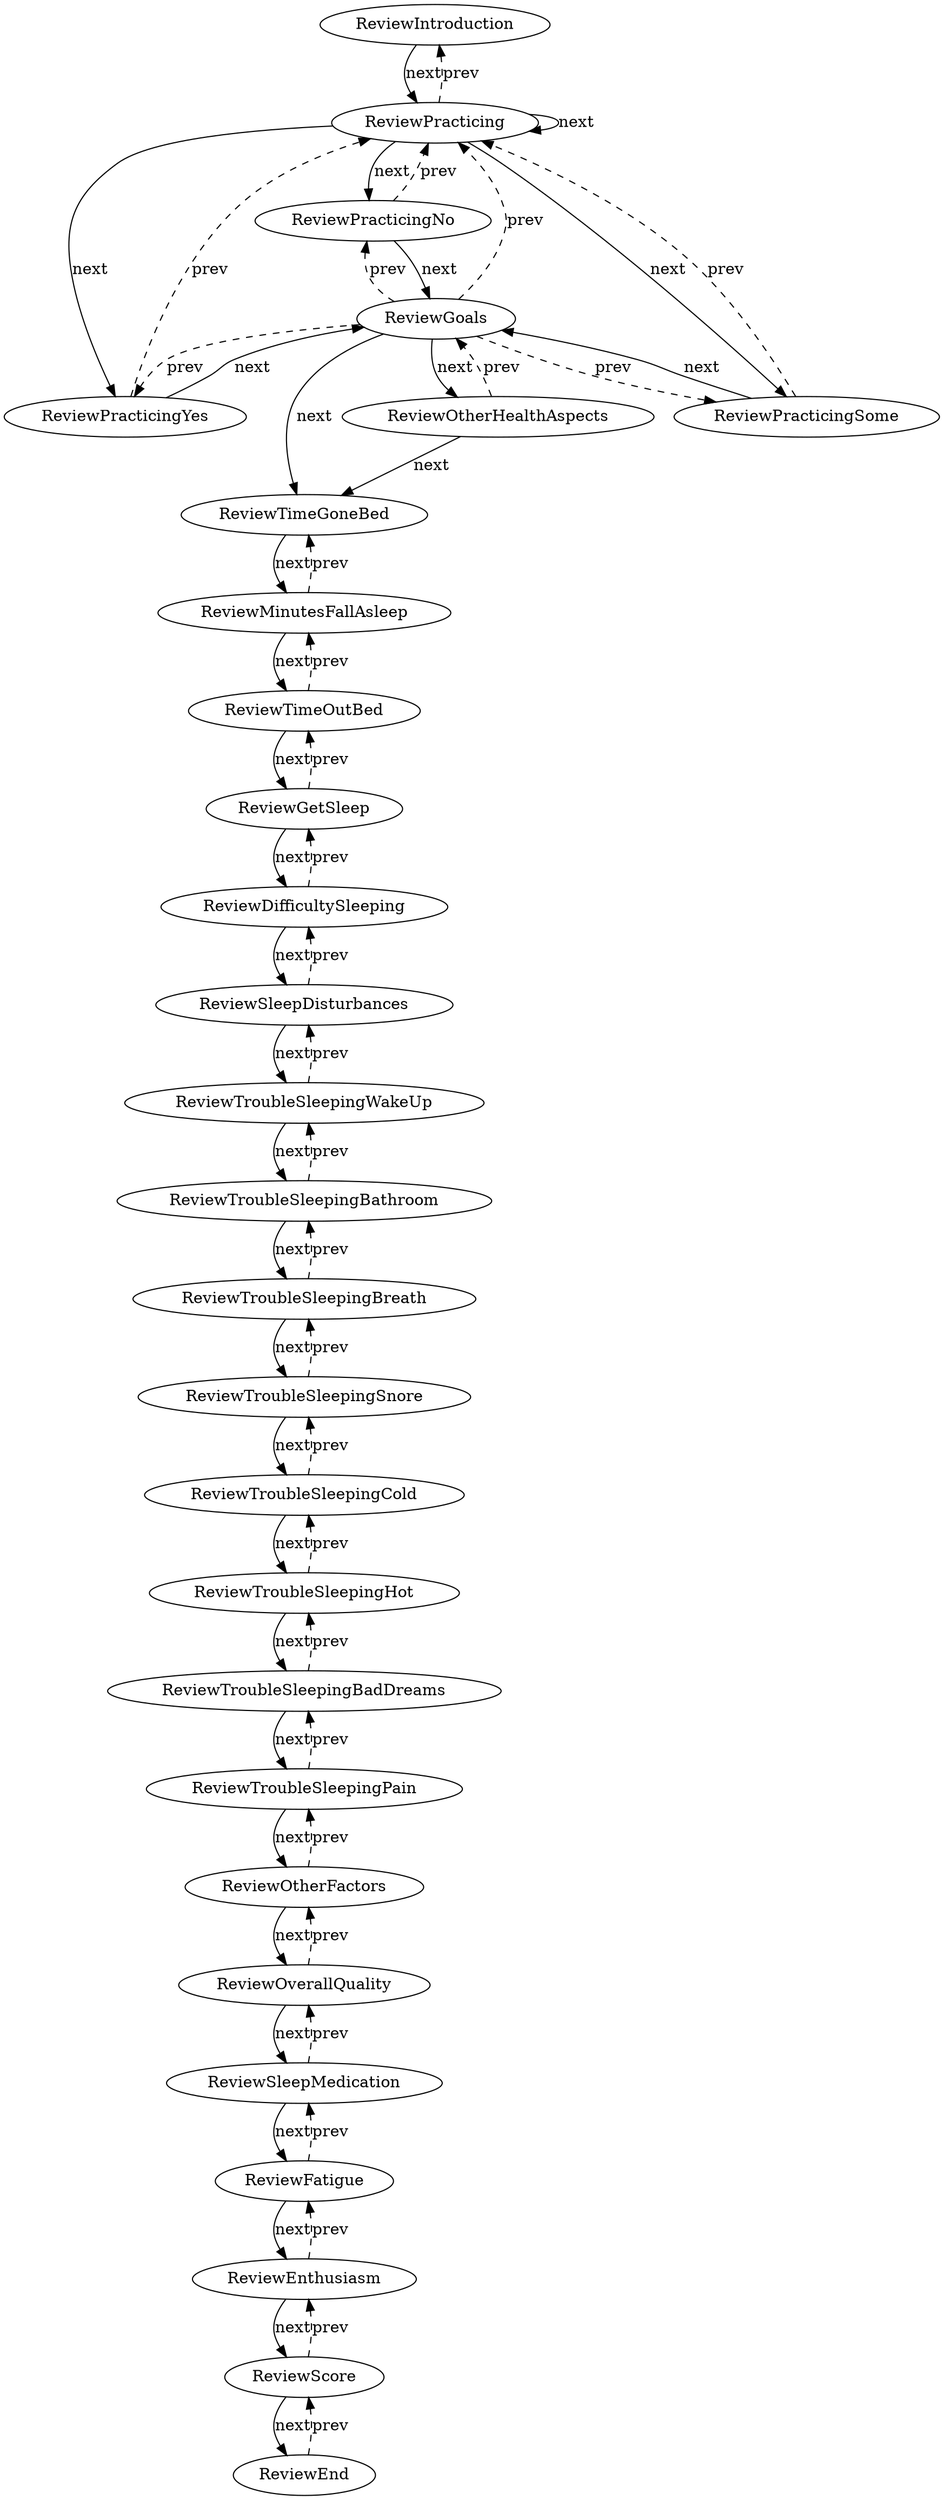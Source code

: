 digraph G {
ReviewIntroduction -> ReviewPracticing [label="next"];
ReviewPracticing -> ReviewPracticingYes [label="next"];
ReviewPracticing -> ReviewPracticingSome [label="next"];
ReviewPracticing -> ReviewPracticingNo [label="next"];
ReviewPracticing -> ReviewPracticing [label="next"];
ReviewPracticing -> ReviewIntroduction [label="prev",style="dashed"];
ReviewPracticingYes -> ReviewGoals [label="next"];
ReviewPracticingYes -> ReviewPracticing [label="prev",style="dashed"];
ReviewPracticingNo -> ReviewGoals [label="next"];
ReviewPracticingNo -> ReviewPracticing [label="prev",style="dashed"];
ReviewPracticingSome -> ReviewGoals [label="next"];
ReviewPracticingSome -> ReviewPracticing [label="prev",style="dashed"];
ReviewGoals -> ReviewTimeGoneBed [label="next"];
ReviewGoals -> ReviewOtherHealthAspects [label="next"];
ReviewGoals -> ReviewPracticingYes [label="prev",style="dashed"];
ReviewGoals -> ReviewPracticingSome [label="prev",style="dashed"];
ReviewGoals -> ReviewPracticingNo [label="prev",style="dashed"];
ReviewGoals -> ReviewPracticing [label="prev",style="dashed"];
ReviewOtherHealthAspects -> ReviewTimeGoneBed [label="next"];
ReviewOtherHealthAspects -> ReviewGoals [label="prev",style="dashed"];
ReviewTimeGoneBed -> ReviewMinutesFallAsleep [label="next"];
ReviewMinutesFallAsleep -> ReviewTimeOutBed [label="next"];
ReviewMinutesFallAsleep -> ReviewTimeGoneBed [label="prev",style="dashed"];
ReviewTimeOutBed -> ReviewGetSleep [label="next"];
ReviewTimeOutBed -> ReviewMinutesFallAsleep [label="prev",style="dashed"];
ReviewGetSleep -> ReviewDifficultySleeping [label="next"];
ReviewGetSleep -> ReviewTimeOutBed [label="prev",style="dashed"];
ReviewDifficultySleeping -> ReviewSleepDisturbances [label="next"];
ReviewDifficultySleeping -> ReviewGetSleep [label="prev",style="dashed"];
ReviewSleepDisturbances -> ReviewTroubleSleepingWakeUp [label="next"];
ReviewSleepDisturbances -> ReviewDifficultySleeping [label="prev",style="dashed"];
ReviewTroubleSleepingWakeUp -> ReviewTroubleSleepingBathroom [label="next"];
ReviewTroubleSleepingWakeUp -> ReviewSleepDisturbances [label="prev",style="dashed"];
ReviewTroubleSleepingBathroom -> ReviewTroubleSleepingBreath [label="next"];
ReviewTroubleSleepingBathroom -> ReviewTroubleSleepingWakeUp [label="prev",style="dashed"];
ReviewTroubleSleepingBreath -> ReviewTroubleSleepingSnore [label="next"];
ReviewTroubleSleepingBreath -> ReviewTroubleSleepingBathroom [label="prev",style="dashed"];
ReviewTroubleSleepingSnore -> ReviewTroubleSleepingCold [label="next"];
ReviewTroubleSleepingSnore -> ReviewTroubleSleepingBreath [label="prev",style="dashed"];
ReviewTroubleSleepingCold -> ReviewTroubleSleepingHot [label="next"];
ReviewTroubleSleepingCold -> ReviewTroubleSleepingSnore [label="prev",style="dashed"];
ReviewTroubleSleepingHot -> ReviewTroubleSleepingBadDreams [label="next"];
ReviewTroubleSleepingHot -> ReviewTroubleSleepingCold [label="prev",style="dashed"];
ReviewTroubleSleepingBadDreams -> ReviewTroubleSleepingPain [label="next"];
ReviewTroubleSleepingBadDreams -> ReviewTroubleSleepingHot [label="prev",style="dashed"];
ReviewTroubleSleepingPain -> ReviewOtherFactors [label="next"];
ReviewTroubleSleepingPain -> ReviewTroubleSleepingBadDreams [label="prev",style="dashed"];
ReviewOtherFactors -> ReviewOverallQuality [label="next"];
ReviewOtherFactors -> ReviewTroubleSleepingPain [label="prev",style="dashed"];
ReviewOverallQuality -> ReviewSleepMedication [label="next"];
ReviewOverallQuality -> ReviewOtherFactors [label="prev",style="dashed"];
ReviewSleepMedication -> ReviewFatigue [label="next"];
ReviewSleepMedication -> ReviewOverallQuality [label="prev",style="dashed"];
ReviewFatigue -> ReviewEnthusiasm [label="next"];
ReviewFatigue -> ReviewSleepMedication [label="prev",style="dashed"];
ReviewEnthusiasm -> ReviewScore [label="next"];
ReviewEnthusiasm -> ReviewFatigue [label="prev",style="dashed"];
ReviewScore -> ReviewEnd [label="next"];
ReviewScore -> ReviewEnthusiasm [label="prev",style="dashed"];
ReviewEnd -> ReviewScore [label="prev",style="dashed"];
}
